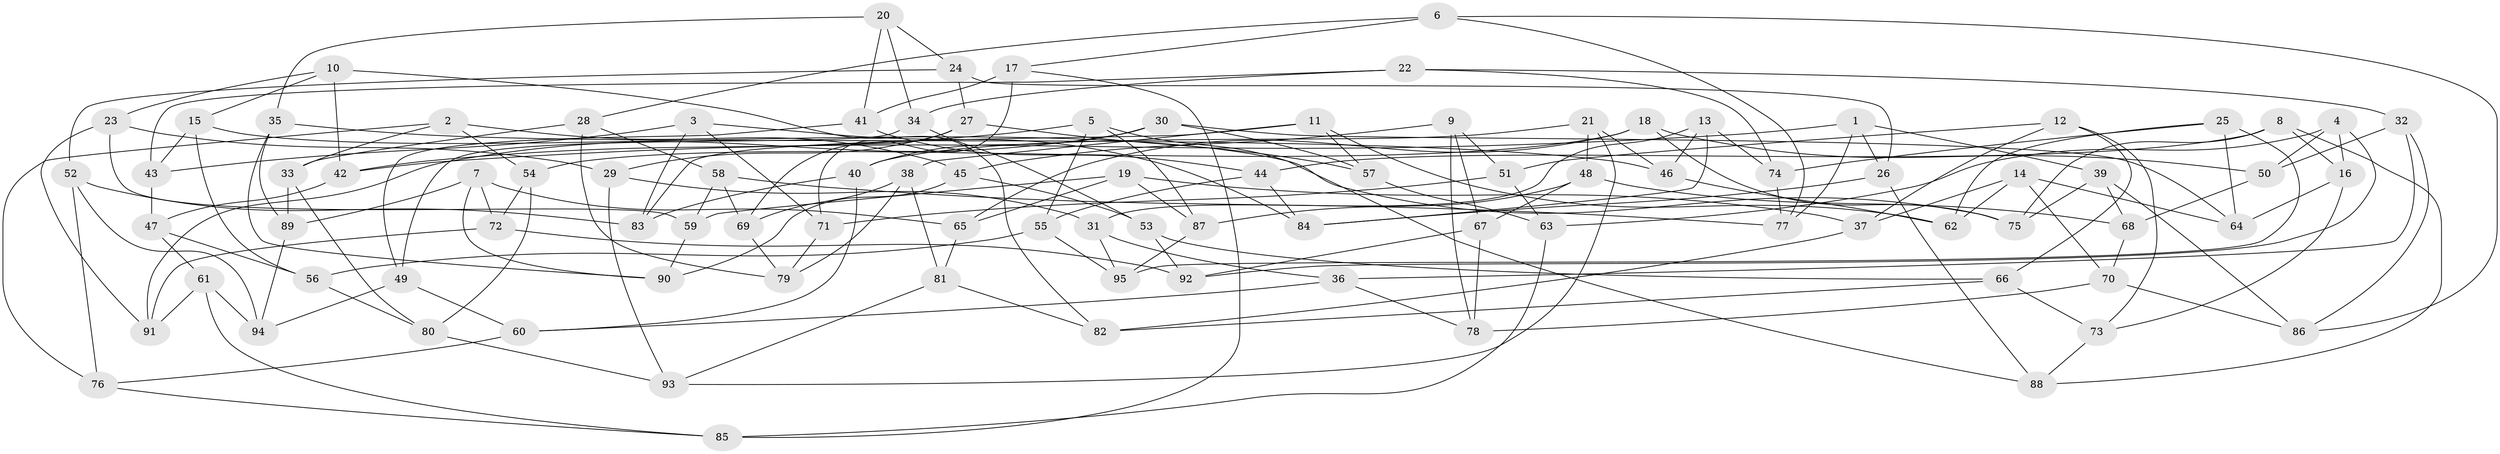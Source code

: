 // Generated by graph-tools (version 1.1) at 2025/37/03/09/25 02:37:52]
// undirected, 95 vertices, 190 edges
graph export_dot {
graph [start="1"]
  node [color=gray90,style=filled];
  1;
  2;
  3;
  4;
  5;
  6;
  7;
  8;
  9;
  10;
  11;
  12;
  13;
  14;
  15;
  16;
  17;
  18;
  19;
  20;
  21;
  22;
  23;
  24;
  25;
  26;
  27;
  28;
  29;
  30;
  31;
  32;
  33;
  34;
  35;
  36;
  37;
  38;
  39;
  40;
  41;
  42;
  43;
  44;
  45;
  46;
  47;
  48;
  49;
  50;
  51;
  52;
  53;
  54;
  55;
  56;
  57;
  58;
  59;
  60;
  61;
  62;
  63;
  64;
  65;
  66;
  67;
  68;
  69;
  70;
  71;
  72;
  73;
  74;
  75;
  76;
  77;
  78;
  79;
  80;
  81;
  82;
  83;
  84;
  85;
  86;
  87;
  88;
  89;
  90;
  91;
  92;
  93;
  94;
  95;
  1 -- 39;
  1 -- 77;
  1 -- 42;
  1 -- 26;
  2 -- 45;
  2 -- 54;
  2 -- 76;
  2 -- 33;
  3 -- 71;
  3 -- 43;
  3 -- 84;
  3 -- 83;
  4 -- 92;
  4 -- 50;
  4 -- 63;
  4 -- 16;
  5 -- 55;
  5 -- 88;
  5 -- 42;
  5 -- 87;
  6 -- 86;
  6 -- 17;
  6 -- 28;
  6 -- 77;
  7 -- 72;
  7 -- 89;
  7 -- 90;
  7 -- 65;
  8 -- 75;
  8 -- 16;
  8 -- 44;
  8 -- 88;
  9 -- 78;
  9 -- 51;
  9 -- 67;
  9 -- 45;
  10 -- 15;
  10 -- 23;
  10 -- 82;
  10 -- 42;
  11 -- 83;
  11 -- 62;
  11 -- 38;
  11 -- 57;
  12 -- 73;
  12 -- 66;
  12 -- 51;
  12 -- 37;
  13 -- 74;
  13 -- 31;
  13 -- 46;
  13 -- 84;
  14 -- 64;
  14 -- 62;
  14 -- 70;
  14 -- 37;
  15 -- 75;
  15 -- 43;
  15 -- 56;
  16 -- 73;
  16 -- 64;
  17 -- 41;
  17 -- 71;
  17 -- 85;
  18 -- 65;
  18 -- 54;
  18 -- 75;
  18 -- 50;
  19 -- 59;
  19 -- 37;
  19 -- 87;
  19 -- 65;
  20 -- 35;
  20 -- 41;
  20 -- 34;
  20 -- 24;
  21 -- 40;
  21 -- 48;
  21 -- 46;
  21 -- 93;
  22 -- 32;
  22 -- 74;
  22 -- 34;
  22 -- 43;
  23 -- 29;
  23 -- 59;
  23 -- 91;
  24 -- 26;
  24 -- 52;
  24 -- 27;
  25 -- 64;
  25 -- 62;
  25 -- 95;
  25 -- 74;
  26 -- 84;
  26 -- 88;
  27 -- 69;
  27 -- 29;
  27 -- 57;
  28 -- 58;
  28 -- 79;
  28 -- 33;
  29 -- 93;
  29 -- 31;
  30 -- 91;
  30 -- 57;
  30 -- 40;
  30 -- 64;
  31 -- 95;
  31 -- 36;
  32 -- 50;
  32 -- 36;
  32 -- 86;
  33 -- 80;
  33 -- 89;
  34 -- 53;
  34 -- 49;
  35 -- 90;
  35 -- 46;
  35 -- 89;
  36 -- 60;
  36 -- 78;
  37 -- 82;
  38 -- 79;
  38 -- 81;
  38 -- 69;
  39 -- 75;
  39 -- 68;
  39 -- 86;
  40 -- 60;
  40 -- 83;
  41 -- 49;
  41 -- 44;
  42 -- 47;
  43 -- 47;
  44 -- 84;
  44 -- 55;
  45 -- 90;
  45 -- 53;
  46 -- 62;
  47 -- 61;
  47 -- 56;
  48 -- 68;
  48 -- 87;
  48 -- 67;
  49 -- 94;
  49 -- 60;
  50 -- 68;
  51 -- 71;
  51 -- 63;
  52 -- 83;
  52 -- 76;
  52 -- 94;
  53 -- 66;
  53 -- 92;
  54 -- 80;
  54 -- 72;
  55 -- 56;
  55 -- 95;
  56 -- 80;
  57 -- 63;
  58 -- 69;
  58 -- 77;
  58 -- 59;
  59 -- 90;
  60 -- 76;
  61 -- 91;
  61 -- 85;
  61 -- 94;
  63 -- 85;
  65 -- 81;
  66 -- 73;
  66 -- 82;
  67 -- 92;
  67 -- 78;
  68 -- 70;
  69 -- 79;
  70 -- 78;
  70 -- 86;
  71 -- 79;
  72 -- 91;
  72 -- 92;
  73 -- 88;
  74 -- 77;
  76 -- 85;
  80 -- 93;
  81 -- 93;
  81 -- 82;
  87 -- 95;
  89 -- 94;
}
